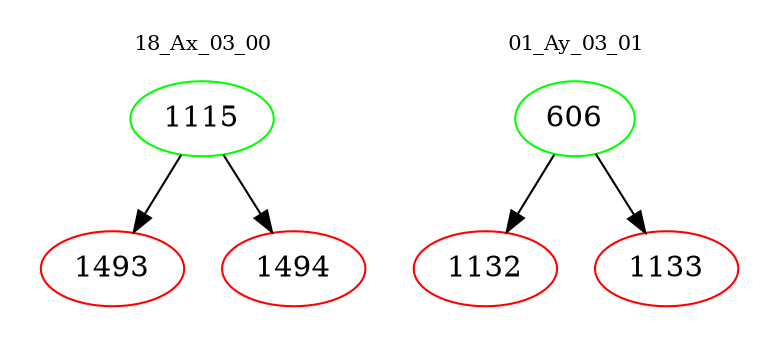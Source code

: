 digraph{
subgraph cluster_0 {
color = white
label = "18_Ax_03_00";
fontsize=10;
T0_1115 [label="1115", color="green"]
T0_1115 -> T0_1493 [color="black"]
T0_1493 [label="1493", color="red"]
T0_1115 -> T0_1494 [color="black"]
T0_1494 [label="1494", color="red"]
}
subgraph cluster_1 {
color = white
label = "01_Ay_03_01";
fontsize=10;
T1_606 [label="606", color="green"]
T1_606 -> T1_1132 [color="black"]
T1_1132 [label="1132", color="red"]
T1_606 -> T1_1133 [color="black"]
T1_1133 [label="1133", color="red"]
}
}
